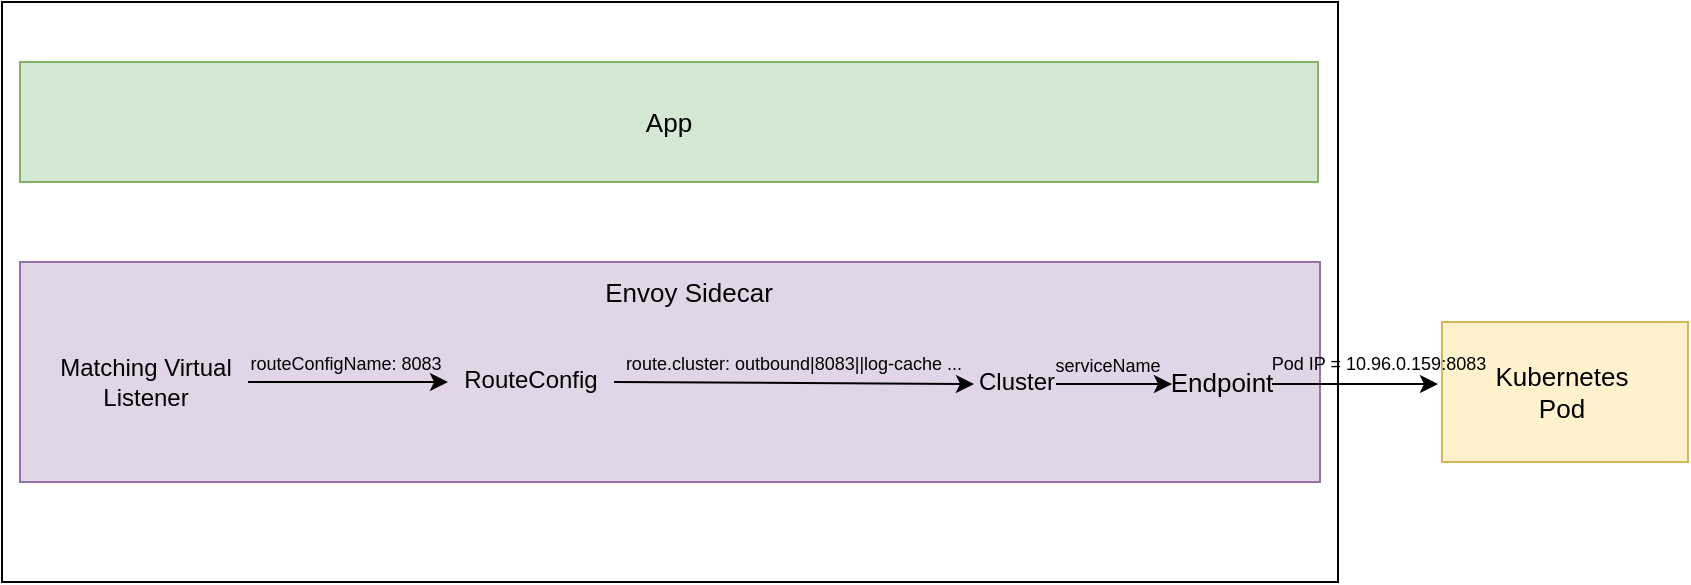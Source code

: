 <mxfile version="13.1.3" type="device"><diagram id="Uudi-fj7w4pAJmdH-ENc" name="Page-1"><mxGraphModel dx="1186" dy="692" grid="1" gridSize="10" guides="1" tooltips="1" connect="1" arrows="1" fold="1" page="1" pageScale="1" pageWidth="850" pageHeight="1100" math="0" shadow="0"><root><mxCell id="0"/><mxCell id="1" parent="0"/><mxCell id="rvLJPmXc9GKHJ_PmwfRB-54" value="" style="rounded=0;whiteSpace=wrap;html=1;fontSize=13;" vertex="1" parent="1"><mxGeometry x="2" y="310" width="668" height="290" as="geometry"/></mxCell><mxCell id="rvLJPmXc9GKHJ_PmwfRB-26" value="" style="rounded=0;whiteSpace=wrap;html=1;fontSize=13;fillColor=#e1d5e7;strokeColor=#9673a6;" vertex="1" parent="1"><mxGeometry x="11" y="440" width="650" height="110" as="geometry"/></mxCell><mxCell id="rvLJPmXc9GKHJ_PmwfRB-27" value="" style="rounded=0;whiteSpace=wrap;html=1;fontSize=13;fillColor=#fff2cc;strokeColor=#d6b656;" vertex="1" parent="1"><mxGeometry x="722" y="470" width="123" height="70" as="geometry"/></mxCell><mxCell id="rvLJPmXc9GKHJ_PmwfRB-28" value="Matching Virtual Listener" style="text;html=1;strokeColor=none;fillColor=none;align=center;verticalAlign=middle;whiteSpace=wrap;rounded=0;" vertex="1" parent="1"><mxGeometry x="9" y="450" width="130" height="100" as="geometry"/></mxCell><mxCell id="rvLJPmXc9GKHJ_PmwfRB-29" value="" style="endArrow=classic;html=1;" edge="1" parent="1"><mxGeometry width="50" height="50" relative="1" as="geometry"><mxPoint x="125" y="500" as="sourcePoint"/><mxPoint x="225" y="500" as="targetPoint"/></mxGeometry></mxCell><mxCell id="rvLJPmXc9GKHJ_PmwfRB-30" value="RouteConfig" style="text;html=1;align=center;verticalAlign=middle;resizable=0;points=[];autosize=1;" vertex="1" parent="1"><mxGeometry x="226" y="489" width="80" height="20" as="geometry"/></mxCell><mxCell id="rvLJPmXc9GKHJ_PmwfRB-31" value="routeConfigName: 8083" style="text;html=1;strokeColor=none;fillColor=none;align=center;verticalAlign=middle;whiteSpace=wrap;rounded=0;fontSize=9;" vertex="1" parent="1"><mxGeometry x="124" y="480" width="100" height="21" as="geometry"/></mxCell><mxCell id="rvLJPmXc9GKHJ_PmwfRB-32" value="" style="endArrow=classic;html=1;exitX=1.05;exitY=0.7;exitDx=0;exitDy=0;exitPerimeter=0;entryX=1;entryY=1;entryDx=0;entryDy=0;" edge="1" parent="1" target="rvLJPmXc9GKHJ_PmwfRB-34"><mxGeometry width="50" height="50" relative="1" as="geometry"><mxPoint x="308" y="500" as="sourcePoint"/><mxPoint x="427" y="499.5" as="targetPoint"/></mxGeometry></mxCell><mxCell id="rvLJPmXc9GKHJ_PmwfRB-51" value="" style="edgeStyle=orthogonalEdgeStyle;rounded=0;orthogonalLoop=1;jettySize=auto;html=1;fontSize=13;" edge="1" parent="1"><mxGeometry relative="1" as="geometry"><mxPoint x="529" y="501" as="sourcePoint"/><mxPoint x="587" y="501" as="targetPoint"/></mxGeometry></mxCell><mxCell id="rvLJPmXc9GKHJ_PmwfRB-33" value="Cluster" style="text;html=1;align=center;verticalAlign=middle;resizable=0;points=[];autosize=1;" vertex="1" parent="1"><mxGeometry x="484" y="490" width="50" height="20" as="geometry"/></mxCell><mxCell id="rvLJPmXc9GKHJ_PmwfRB-34" value="route.cluster: outbound|8083||log-cache ..." style="text;html=1;strokeColor=none;fillColor=none;align=center;verticalAlign=middle;whiteSpace=wrap;rounded=0;fontSize=9;" vertex="1" parent="1"><mxGeometry x="308" y="480" width="180" height="21" as="geometry"/></mxCell><mxCell id="rvLJPmXc9GKHJ_PmwfRB-35" value="Kubernetes Pod" style="text;html=1;strokeColor=none;fillColor=none;align=center;verticalAlign=middle;whiteSpace=wrap;rounded=0;fontSize=13;" vertex="1" parent="1"><mxGeometry x="762" y="495" width="40" height="20" as="geometry"/></mxCell><mxCell id="rvLJPmXc9GKHJ_PmwfRB-38" value="&lt;font style=&quot;font-size: 9px&quot;&gt;serviceName&lt;/font&gt;" style="text;html=1;strokeColor=none;fillColor=none;align=center;verticalAlign=middle;whiteSpace=wrap;rounded=0;fontSize=13;" vertex="1" parent="1"><mxGeometry x="535" y="465" width="40" height="50" as="geometry"/></mxCell><mxCell id="rvLJPmXc9GKHJ_PmwfRB-39" value="&lt;font style=&quot;font-size: 9px&quot;&gt;Pod IP = 10.96.0.159:8083&lt;/font&gt;" style="text;html=1;strokeColor=none;fillColor=none;align=center;verticalAlign=middle;whiteSpace=wrap;rounded=0;fontSize=13;" vertex="1" parent="1"><mxGeometry x="631" y="479" width="119" height="20" as="geometry"/></mxCell><mxCell id="rvLJPmXc9GKHJ_PmwfRB-40" value="Envoy Sidecar" style="text;html=1;strokeColor=none;fillColor=none;align=center;verticalAlign=middle;whiteSpace=wrap;rounded=0;fontSize=13;" vertex="1" parent="1"><mxGeometry x="289" y="445" width="113" height="20" as="geometry"/></mxCell><mxCell id="rvLJPmXc9GKHJ_PmwfRB-45" value="" style="endArrow=classic;html=1;fontSize=13;" edge="1" parent="1"><mxGeometry width="50" height="50" relative="1" as="geometry"><mxPoint x="637" y="501" as="sourcePoint"/><mxPoint x="720" y="501" as="targetPoint"/></mxGeometry></mxCell><mxCell id="rvLJPmXc9GKHJ_PmwfRB-49" value="Endpoint" style="text;html=1;strokeColor=none;fillColor=none;align=center;verticalAlign=middle;whiteSpace=wrap;rounded=0;fontSize=13;" vertex="1" parent="1"><mxGeometry x="592" y="490" width="40" height="20" as="geometry"/></mxCell><mxCell id="rvLJPmXc9GKHJ_PmwfRB-53" value="App" style="rounded=0;whiteSpace=wrap;html=1;fontSize=13;fillColor=#d5e8d4;strokeColor=#82b366;" vertex="1" parent="1"><mxGeometry x="11" y="340" width="649" height="60" as="geometry"/></mxCell></root></mxGraphModel></diagram></mxfile>